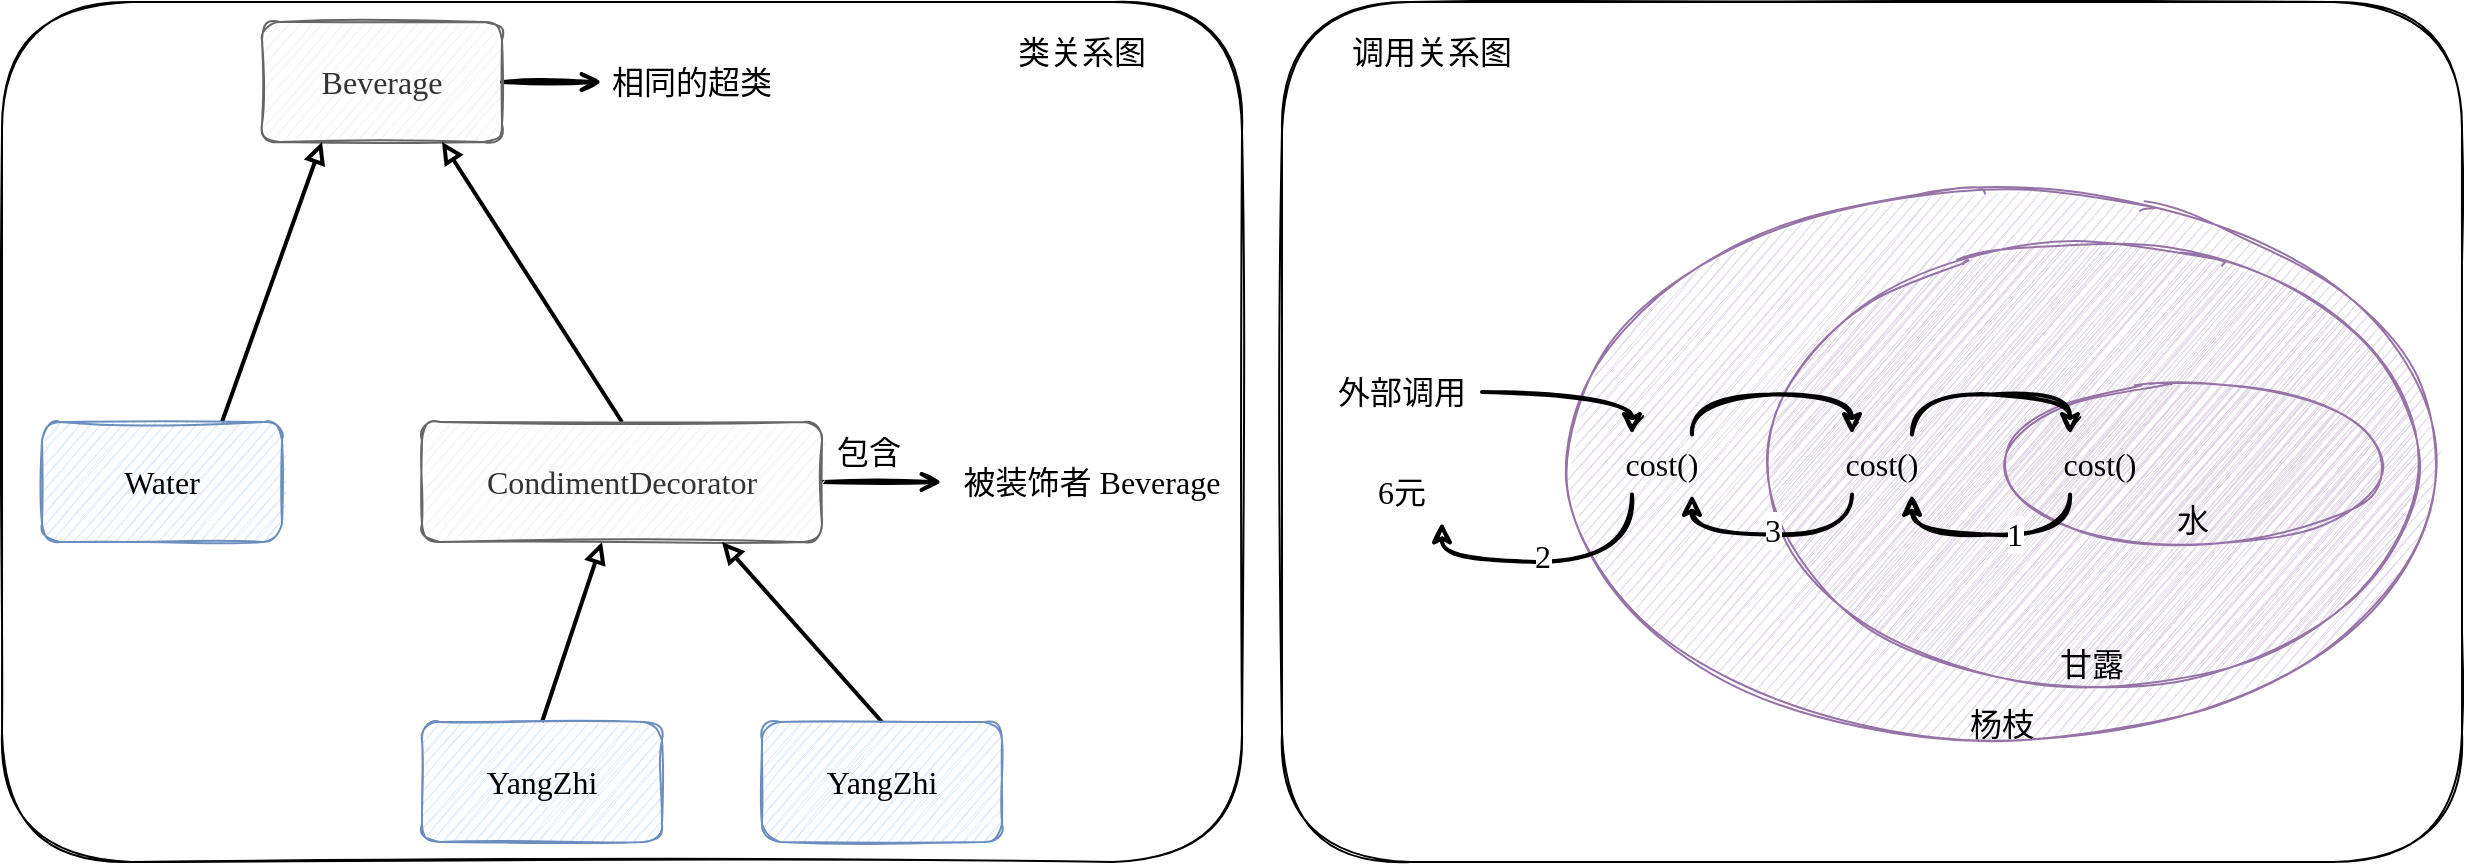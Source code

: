 <mxfile version="20.3.0" type="device"><diagram id="0GwhqxekJrT-VnxqsKM9" name="第 1 页"><mxGraphModel dx="1106" dy="791" grid="1" gridSize="10" guides="1" tooltips="1" connect="1" arrows="1" fold="1" page="1" pageScale="1" pageWidth="1169" pageHeight="827" math="0" shadow="0"><root><mxCell id="0"/><mxCell id="1" parent="0"/><mxCell id="F8iyRb3Pv0SXZNGG_vmm-10" value="" style="rounded=1;whiteSpace=wrap;html=1;sketch=1;fontFamily=Comic Sans MS;fontSize=16;fillColor=none;" parent="1" vertex="1"><mxGeometry x="250" y="140" width="620" height="430" as="geometry"/></mxCell><mxCell id="F8iyRb3Pv0SXZNGG_vmm-16" style="edgeStyle=none;rounded=0;sketch=1;orthogonalLoop=1;jettySize=auto;html=1;strokeWidth=2;fontFamily=Comic Sans MS;fontSize=16;endArrow=open;endFill=0;" parent="1" source="F8iyRb3Pv0SXZNGG_vmm-1" target="F8iyRb3Pv0SXZNGG_vmm-15" edge="1"><mxGeometry relative="1" as="geometry"/></mxCell><mxCell id="F8iyRb3Pv0SXZNGG_vmm-1" value="&lt;font style=&quot;font-size: 16px;&quot; face=&quot;Comic Sans MS&quot;&gt;Beverage&lt;/font&gt;" style="rounded=1;whiteSpace=wrap;html=1;sketch=1;fillColor=#f5f5f5;strokeColor=#666666;fontColor=#333333;" parent="1" vertex="1"><mxGeometry x="380" y="150" width="120" height="60" as="geometry"/></mxCell><mxCell id="DdiFppDwaVUkJrWvVgpM-1" style="edgeStyle=none;rounded=0;orthogonalLoop=1;jettySize=auto;html=1;exitX=0.75;exitY=0;exitDx=0;exitDy=0;entryX=0.25;entryY=1;entryDx=0;entryDy=0;strokeWidth=2;endArrow=block;endFill=0;" edge="1" parent="1" source="F8iyRb3Pv0SXZNGG_vmm-2" target="F8iyRb3Pv0SXZNGG_vmm-1"><mxGeometry relative="1" as="geometry"/></mxCell><mxCell id="F8iyRb3Pv0SXZNGG_vmm-2" value="&lt;font style=&quot;font-size: 16px;&quot; face=&quot;Comic Sans MS&quot;&gt;Water&lt;/font&gt;" style="rounded=1;whiteSpace=wrap;html=1;sketch=1;fillColor=#dae8fc;strokeColor=#6c8ebf;" parent="1" vertex="1"><mxGeometry x="270" y="350" width="120" height="60" as="geometry"/></mxCell><mxCell id="F8iyRb3Pv0SXZNGG_vmm-18" style="edgeStyle=none;rounded=0;sketch=1;orthogonalLoop=1;jettySize=auto;html=1;strokeWidth=2;fontFamily=Comic Sans MS;fontSize=16;endArrow=open;endFill=0;" parent="1" source="F8iyRb3Pv0SXZNGG_vmm-4" target="F8iyRb3Pv0SXZNGG_vmm-17" edge="1"><mxGeometry relative="1" as="geometry"/></mxCell><mxCell id="F8iyRb3Pv0SXZNGG_vmm-20" value="包含" style="edgeLabel;html=1;align=center;verticalAlign=middle;resizable=0;points=[];fontSize=16;fontFamily=Comic Sans MS;" parent="F8iyRb3Pv0SXZNGG_vmm-18" vertex="1" connectable="0"><mxGeometry x="-0.233" y="-1" relative="1" as="geometry"><mxPoint y="-16" as="offset"/></mxGeometry></mxCell><mxCell id="DdiFppDwaVUkJrWvVgpM-2" style="edgeStyle=none;rounded=0;orthogonalLoop=1;jettySize=auto;html=1;exitX=0.5;exitY=0;exitDx=0;exitDy=0;entryX=0.75;entryY=1;entryDx=0;entryDy=0;strokeWidth=2;endArrow=block;endFill=0;" edge="1" parent="1" source="F8iyRb3Pv0SXZNGG_vmm-4" target="F8iyRb3Pv0SXZNGG_vmm-1"><mxGeometry relative="1" as="geometry"/></mxCell><mxCell id="F8iyRb3Pv0SXZNGG_vmm-4" value="&lt;font style=&quot;font-size: 16px;&quot; face=&quot;Comic Sans MS&quot;&gt;CondimentDecorator&lt;/font&gt;" style="rounded=1;whiteSpace=wrap;html=1;sketch=1;fillColor=#f5f5f5;strokeColor=#666666;fontColor=#333333;" parent="1" vertex="1"><mxGeometry x="460" y="350" width="200" height="60" as="geometry"/></mxCell><mxCell id="DdiFppDwaVUkJrWvVgpM-3" style="edgeStyle=none;rounded=0;orthogonalLoop=1;jettySize=auto;html=1;exitX=0.5;exitY=0;exitDx=0;exitDy=0;strokeWidth=2;endArrow=block;endFill=0;" edge="1" parent="1" source="F8iyRb3Pv0SXZNGG_vmm-6" target="F8iyRb3Pv0SXZNGG_vmm-4"><mxGeometry relative="1" as="geometry"/></mxCell><mxCell id="F8iyRb3Pv0SXZNGG_vmm-6" value="&lt;font style=&quot;font-size: 16px;&quot; face=&quot;Comic Sans MS&quot;&gt;YangZhi&lt;/font&gt;" style="rounded=1;whiteSpace=wrap;html=1;sketch=1;fillColor=#dae8fc;strokeColor=#6c8ebf;" parent="1" vertex="1"><mxGeometry x="460" y="500" width="120" height="60" as="geometry"/></mxCell><mxCell id="DdiFppDwaVUkJrWvVgpM-4" style="edgeStyle=none;rounded=0;orthogonalLoop=1;jettySize=auto;html=1;exitX=0.5;exitY=0;exitDx=0;exitDy=0;entryX=0.75;entryY=1;entryDx=0;entryDy=0;strokeWidth=2;endArrow=block;endFill=0;" edge="1" parent="1" source="F8iyRb3Pv0SXZNGG_vmm-8" target="F8iyRb3Pv0SXZNGG_vmm-4"><mxGeometry relative="1" as="geometry"/></mxCell><mxCell id="F8iyRb3Pv0SXZNGG_vmm-8" value="&lt;font style=&quot;font-size: 16px;&quot; face=&quot;Comic Sans MS&quot;&gt;YangZhi&lt;/font&gt;" style="rounded=1;whiteSpace=wrap;html=1;sketch=1;fillColor=#dae8fc;strokeColor=#6c8ebf;" parent="1" vertex="1"><mxGeometry x="630" y="500" width="120" height="60" as="geometry"/></mxCell><mxCell id="F8iyRb3Pv0SXZNGG_vmm-11" value="类关系图" style="text;html=1;strokeColor=none;fillColor=none;align=center;verticalAlign=middle;whiteSpace=wrap;rounded=0;sketch=1;fontFamily=Comic Sans MS;fontSize=16;" parent="1" vertex="1"><mxGeometry x="750" y="150" width="80" height="30" as="geometry"/></mxCell><mxCell id="F8iyRb3Pv0SXZNGG_vmm-15" value="相同的超类" style="text;html=1;strokeColor=none;fillColor=none;align=center;verticalAlign=middle;whiteSpace=wrap;rounded=0;sketch=1;fontFamily=Comic Sans MS;fontSize=16;" parent="1" vertex="1"><mxGeometry x="550" y="165" width="90" height="30" as="geometry"/></mxCell><mxCell id="F8iyRb3Pv0SXZNGG_vmm-17" value="被装饰者 Beverage" style="text;html=1;strokeColor=none;fillColor=none;align=center;verticalAlign=middle;whiteSpace=wrap;rounded=0;sketch=1;fontFamily=Comic Sans MS;fontSize=16;" parent="1" vertex="1"><mxGeometry x="720" y="365" width="150" height="30" as="geometry"/></mxCell><mxCell id="F8iyRb3Pv0SXZNGG_vmm-21" value="杨枝" style="ellipse;whiteSpace=wrap;html=1;sketch=1;fontFamily=Comic Sans MS;fontSize=16;fillColor=#e1d5e7;strokeColor=#9673a6;align=center;verticalAlign=bottom;" parent="1" vertex="1"><mxGeometry x="1030" y="230" width="440" height="282.5" as="geometry"/></mxCell><mxCell id="F8iyRb3Pv0SXZNGG_vmm-23" value="甘露" style="ellipse;whiteSpace=wrap;html=1;sketch=1;fontFamily=Comic Sans MS;fontSize=16;fillColor=#e1d5e7;strokeColor=#9673a6;align=center;verticalAlign=bottom;" parent="1" vertex="1"><mxGeometry x="1130" y="259.37" width="330" height="223.75" as="geometry"/></mxCell><mxCell id="F8iyRb3Pv0SXZNGG_vmm-25" value="水" style="ellipse;whiteSpace=wrap;html=1;sketch=1;fontFamily=Comic Sans MS;fontSize=16;fillColor=#e1d5e7;strokeColor=#9673a6;align=center;verticalAlign=bottom;" parent="1" vertex="1"><mxGeometry x="1250" y="331.24" width="191" height="80" as="geometry"/></mxCell><mxCell id="F8iyRb3Pv0SXZNGG_vmm-26" style="edgeStyle=none;rounded=0;sketch=1;orthogonalLoop=1;jettySize=auto;html=1;exitX=0;exitY=0.5;exitDx=0;exitDy=0;strokeWidth=2;fontFamily=Comic Sans MS;fontSize=16;" parent="1" source="F8iyRb3Pv0SXZNGG_vmm-21" target="F8iyRb3Pv0SXZNGG_vmm-21" edge="1"><mxGeometry relative="1" as="geometry"/></mxCell><mxCell id="F8iyRb3Pv0SXZNGG_vmm-28" style="edgeStyle=none;rounded=0;sketch=1;orthogonalLoop=1;jettySize=auto;html=1;exitX=0;exitY=0;exitDx=0;exitDy=0;strokeWidth=2;fontFamily=Comic Sans MS;fontSize=16;" parent="1" source="F8iyRb3Pv0SXZNGG_vmm-23" target="F8iyRb3Pv0SXZNGG_vmm-23" edge="1"><mxGeometry relative="1" as="geometry"/></mxCell><mxCell id="F8iyRb3Pv0SXZNGG_vmm-35" style="edgeStyle=orthogonalEdgeStyle;curved=1;rounded=0;sketch=1;orthogonalLoop=1;jettySize=auto;html=1;exitX=0.75;exitY=0;exitDx=0;exitDy=0;entryX=0.25;entryY=0;entryDx=0;entryDy=0;strokeWidth=2;fontFamily=Comic Sans MS;fontSize=16;" parent="1" source="F8iyRb3Pv0SXZNGG_vmm-30" target="F8iyRb3Pv0SXZNGG_vmm-31" edge="1"><mxGeometry relative="1" as="geometry"/></mxCell><mxCell id="F8iyRb3Pv0SXZNGG_vmm-46" style="edgeStyle=orthogonalEdgeStyle;curved=1;rounded=0;sketch=1;orthogonalLoop=1;jettySize=auto;html=1;exitX=0.25;exitY=1;exitDx=0;exitDy=0;entryX=0.75;entryY=1;entryDx=0;entryDy=0;strokeWidth=2;fontFamily=Comic Sans MS;fontSize=16;" parent="1" source="F8iyRb3Pv0SXZNGG_vmm-30" target="F8iyRb3Pv0SXZNGG_vmm-45" edge="1"><mxGeometry relative="1" as="geometry"/></mxCell><mxCell id="F8iyRb3Pv0SXZNGG_vmm-47" value="2" style="edgeLabel;html=1;align=center;verticalAlign=middle;resizable=0;points=[];fontSize=16;fontFamily=Comic Sans MS;" parent="F8iyRb3Pv0SXZNGG_vmm-46" vertex="1" connectable="0"><mxGeometry x="0.059" y="-3" relative="1" as="geometry"><mxPoint as="offset"/></mxGeometry></mxCell><mxCell id="F8iyRb3Pv0SXZNGG_vmm-30" value="cost()" style="text;html=1;strokeColor=none;fillColor=none;align=center;verticalAlign=middle;whiteSpace=wrap;rounded=0;sketch=1;fontFamily=Comic Sans MS;fontSize=16;" parent="1" vertex="1"><mxGeometry x="1050" y="356.24" width="60" height="30" as="geometry"/></mxCell><mxCell id="F8iyRb3Pv0SXZNGG_vmm-36" style="edgeStyle=orthogonalEdgeStyle;curved=1;rounded=0;sketch=1;orthogonalLoop=1;jettySize=auto;html=1;exitX=0.75;exitY=0;exitDx=0;exitDy=0;entryX=0.25;entryY=0;entryDx=0;entryDy=0;strokeWidth=2;fontFamily=Comic Sans MS;fontSize=16;" parent="1" source="F8iyRb3Pv0SXZNGG_vmm-31" target="F8iyRb3Pv0SXZNGG_vmm-32" edge="1"><mxGeometry relative="1" as="geometry"/></mxCell><mxCell id="F8iyRb3Pv0SXZNGG_vmm-38" style="edgeStyle=orthogonalEdgeStyle;curved=1;rounded=0;sketch=1;orthogonalLoop=1;jettySize=auto;html=1;exitX=0.25;exitY=1;exitDx=0;exitDy=0;entryX=0.75;entryY=1;entryDx=0;entryDy=0;strokeWidth=2;fontFamily=Comic Sans MS;fontSize=16;" parent="1" source="F8iyRb3Pv0SXZNGG_vmm-31" target="F8iyRb3Pv0SXZNGG_vmm-30" edge="1"><mxGeometry relative="1" as="geometry"/></mxCell><mxCell id="F8iyRb3Pv0SXZNGG_vmm-41" value="3" style="edgeLabel;html=1;align=center;verticalAlign=middle;resizable=0;points=[];fontSize=16;fontFamily=Comic Sans MS;" parent="F8iyRb3Pv0SXZNGG_vmm-38" vertex="1" connectable="0"><mxGeometry y="-2" relative="1" as="geometry"><mxPoint as="offset"/></mxGeometry></mxCell><mxCell id="F8iyRb3Pv0SXZNGG_vmm-31" value="cost()" style="text;html=1;strokeColor=none;fillColor=none;align=center;verticalAlign=middle;whiteSpace=wrap;rounded=0;sketch=1;fontFamily=Comic Sans MS;fontSize=16;" parent="1" vertex="1"><mxGeometry x="1160" y="356.24" width="60" height="30" as="geometry"/></mxCell><mxCell id="F8iyRb3Pv0SXZNGG_vmm-37" style="edgeStyle=orthogonalEdgeStyle;curved=1;rounded=0;sketch=1;orthogonalLoop=1;jettySize=auto;html=1;exitX=0.25;exitY=1;exitDx=0;exitDy=0;entryX=0.75;entryY=1;entryDx=0;entryDy=0;strokeWidth=2;fontFamily=Comic Sans MS;fontSize=16;" parent="1" source="F8iyRb3Pv0SXZNGG_vmm-32" target="F8iyRb3Pv0SXZNGG_vmm-31" edge="1"><mxGeometry relative="1" as="geometry"/></mxCell><mxCell id="F8iyRb3Pv0SXZNGG_vmm-39" value="1" style="edgeLabel;html=1;align=center;verticalAlign=middle;resizable=0;points=[];fontSize=16;fontFamily=Comic Sans MS;" parent="F8iyRb3Pv0SXZNGG_vmm-37" vertex="1" connectable="0"><mxGeometry x="-0.193" y="-1" relative="1" as="geometry"><mxPoint as="offset"/></mxGeometry></mxCell><mxCell id="F8iyRb3Pv0SXZNGG_vmm-32" value="cost()" style="text;html=1;strokeColor=none;fillColor=none;align=center;verticalAlign=middle;whiteSpace=wrap;rounded=0;sketch=1;fontFamily=Comic Sans MS;fontSize=16;" parent="1" vertex="1"><mxGeometry x="1269" y="356.25" width="60" height="30" as="geometry"/></mxCell><mxCell id="F8iyRb3Pv0SXZNGG_vmm-44" style="edgeStyle=orthogonalEdgeStyle;curved=1;rounded=0;sketch=1;orthogonalLoop=1;jettySize=auto;html=1;exitX=1;exitY=0.5;exitDx=0;exitDy=0;entryX=0.25;entryY=0;entryDx=0;entryDy=0;strokeWidth=2;fontFamily=Comic Sans MS;fontSize=16;" parent="1" source="F8iyRb3Pv0SXZNGG_vmm-43" target="F8iyRb3Pv0SXZNGG_vmm-30" edge="1"><mxGeometry relative="1" as="geometry"/></mxCell><mxCell id="F8iyRb3Pv0SXZNGG_vmm-43" value="外部调用" style="text;html=1;strokeColor=none;fillColor=none;align=center;verticalAlign=middle;whiteSpace=wrap;rounded=0;sketch=1;fontFamily=Comic Sans MS;fontSize=16;rotation=0;" parent="1" vertex="1"><mxGeometry x="910" y="320" width="80" height="30" as="geometry"/></mxCell><mxCell id="F8iyRb3Pv0SXZNGG_vmm-45" value="6元" style="text;html=1;strokeColor=none;fillColor=none;align=center;verticalAlign=middle;whiteSpace=wrap;rounded=0;sketch=1;fontFamily=Comic Sans MS;fontSize=16;rotation=0;" parent="1" vertex="1"><mxGeometry x="910" y="370" width="80" height="30" as="geometry"/></mxCell><mxCell id="F8iyRb3Pv0SXZNGG_vmm-48" value="" style="rounded=1;whiteSpace=wrap;html=1;sketch=1;fontFamily=Comic Sans MS;fontSize=16;fillColor=none;" parent="1" vertex="1"><mxGeometry x="890" y="140" width="590" height="430" as="geometry"/></mxCell><mxCell id="F8iyRb3Pv0SXZNGG_vmm-49" value="调用关系图" style="text;html=1;strokeColor=none;fillColor=none;align=center;verticalAlign=middle;whiteSpace=wrap;rounded=0;sketch=1;fontFamily=Comic Sans MS;fontSize=16;" parent="1" vertex="1"><mxGeometry x="910" y="150" width="110" height="30" as="geometry"/></mxCell></root></mxGraphModel></diagram></mxfile>
